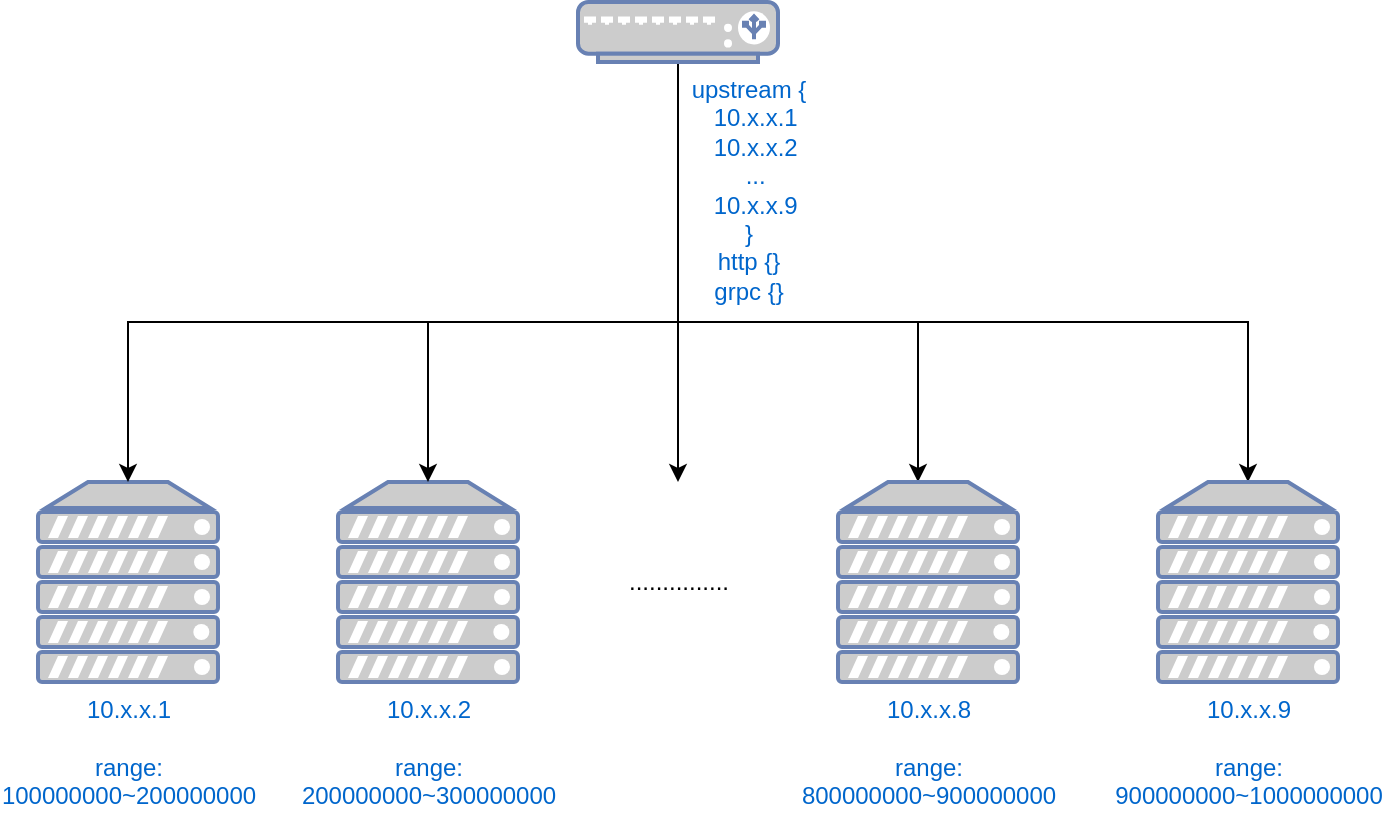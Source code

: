 <mxfile version="12.6.5" type="device"><diagram id="naLZFGUnSFfGqFf5ZPm8" name="Page-1"><mxGraphModel dx="1143" dy="700" grid="1" gridSize="10" guides="1" tooltips="1" connect="1" arrows="1" fold="1" page="1" pageScale="1" pageWidth="827" pageHeight="1169" math="0" shadow="0"><root><mxCell id="0"/><mxCell id="1" parent="0"/><mxCell id="2Ioebxai4T9G-80Gpn0P-1" value="10.x.x.1&lt;br&gt;&lt;br&gt;range:&lt;br&gt;100000000~200000000" style="fontColor=#0066CC;verticalAlign=top;verticalLabelPosition=bottom;labelPosition=center;align=center;html=1;outlineConnect=0;fillColor=#CCCCCC;strokeColor=#6881B3;gradientColor=none;gradientDirection=north;strokeWidth=2;shape=mxgraph.networks.server;" vertex="1" parent="1"><mxGeometry x="70" y="280" width="90" height="100" as="geometry"/></mxCell><mxCell id="2Ioebxai4T9G-80Gpn0P-2" value="10.x.x.2&lt;br&gt;&lt;br&gt;range:&lt;br&gt;200000000~300000000" style="fontColor=#0066CC;verticalAlign=top;verticalLabelPosition=bottom;labelPosition=center;align=center;html=1;outlineConnect=0;fillColor=#CCCCCC;strokeColor=#6881B3;gradientColor=none;gradientDirection=north;strokeWidth=2;shape=mxgraph.networks.server;" vertex="1" parent="1"><mxGeometry x="220" y="280" width="90" height="100" as="geometry"/></mxCell><mxCell id="2Ioebxai4T9G-80Gpn0P-4" style="edgeStyle=orthogonalEdgeStyle;rounded=0;orthogonalLoop=1;jettySize=auto;html=1;" edge="1" parent="1" source="2Ioebxai4T9G-80Gpn0P-3" target="2Ioebxai4T9G-80Gpn0P-1"><mxGeometry relative="1" as="geometry"><Array as="points"><mxPoint x="390" y="200"/><mxPoint x="115" y="200"/></Array></mxGeometry></mxCell><mxCell id="2Ioebxai4T9G-80Gpn0P-5" style="edgeStyle=orthogonalEdgeStyle;rounded=0;orthogonalLoop=1;jettySize=auto;html=1;" edge="1" parent="1" source="2Ioebxai4T9G-80Gpn0P-3" target="2Ioebxai4T9G-80Gpn0P-2"><mxGeometry relative="1" as="geometry"><Array as="points"><mxPoint x="390" y="200"/><mxPoint x="265" y="200"/></Array></mxGeometry></mxCell><mxCell id="2Ioebxai4T9G-80Gpn0P-8" style="edgeStyle=orthogonalEdgeStyle;rounded=0;orthogonalLoop=1;jettySize=auto;html=1;" edge="1" parent="1" source="2Ioebxai4T9G-80Gpn0P-3" target="2Ioebxai4T9G-80Gpn0P-6"><mxGeometry relative="1" as="geometry"><Array as="points"><mxPoint x="390" y="200"/><mxPoint x="510" y="200"/></Array></mxGeometry></mxCell><mxCell id="2Ioebxai4T9G-80Gpn0P-9" style="edgeStyle=orthogonalEdgeStyle;rounded=0;orthogonalLoop=1;jettySize=auto;html=1;" edge="1" parent="1" source="2Ioebxai4T9G-80Gpn0P-3" target="2Ioebxai4T9G-80Gpn0P-7"><mxGeometry relative="1" as="geometry"><Array as="points"><mxPoint x="390" y="200"/><mxPoint x="675" y="200"/></Array></mxGeometry></mxCell><mxCell id="2Ioebxai4T9G-80Gpn0P-12" style="edgeStyle=orthogonalEdgeStyle;rounded=0;orthogonalLoop=1;jettySize=auto;html=1;" edge="1" parent="1" source="2Ioebxai4T9G-80Gpn0P-3"><mxGeometry relative="1" as="geometry"><mxPoint x="390" y="280" as="targetPoint"/></mxGeometry></mxCell><mxCell id="2Ioebxai4T9G-80Gpn0P-3" value="&lt;div&gt;&amp;nbsp; &amp;nbsp; &amp;nbsp; &amp;nbsp; &amp;nbsp; &amp;nbsp; &amp;nbsp; &amp;nbsp; &amp;nbsp; &amp;nbsp; &amp;nbsp;upstream {&lt;/div&gt;&lt;div&gt;&amp;nbsp; &amp;nbsp; &amp;nbsp; &amp;nbsp; &amp;nbsp; &amp;nbsp; &amp;nbsp; &amp;nbsp; &amp;nbsp; &amp;nbsp; &amp;nbsp; &amp;nbsp;10.x.x.1&lt;/div&gt;&lt;div&gt;&amp;nbsp; &amp;nbsp; &amp;nbsp; &amp;nbsp; &amp;nbsp; &amp;nbsp; &amp;nbsp; &amp;nbsp; &amp;nbsp; &amp;nbsp; &amp;nbsp; &amp;nbsp;10.x.x.2&lt;/div&gt;&lt;div&gt;&amp;nbsp; &amp;nbsp; &amp;nbsp; &amp;nbsp; &amp;nbsp; &amp;nbsp; &amp;nbsp; &amp;nbsp; &amp;nbsp; &amp;nbsp; &amp;nbsp; &amp;nbsp;...&lt;/div&gt;&lt;div&gt;&amp;nbsp; &amp;nbsp; &amp;nbsp; &amp;nbsp; &amp;nbsp; &amp;nbsp; &amp;nbsp; &amp;nbsp; &amp;nbsp; &amp;nbsp; &amp;nbsp; &amp;nbsp;10.x.x.9&lt;/div&gt;&lt;div&gt;&amp;nbsp; &amp;nbsp; &amp;nbsp; &amp;nbsp; &amp;nbsp; &amp;nbsp; &amp;nbsp; &amp;nbsp; &amp;nbsp; &amp;nbsp; &amp;nbsp;}&lt;/div&gt;&lt;div&gt;&amp;nbsp; &amp;nbsp; &amp;nbsp; &amp;nbsp; &amp;nbsp; &amp;nbsp; &amp;nbsp; &amp;nbsp; &amp;nbsp; &amp;nbsp; &amp;nbsp;http {}&lt;/div&gt;&lt;div&gt;&amp;nbsp; &amp;nbsp; &amp;nbsp; &amp;nbsp; &amp;nbsp; &amp;nbsp; &amp;nbsp; &amp;nbsp; &amp;nbsp; &amp;nbsp; &amp;nbsp;grpc {}&lt;/div&gt;&lt;div&gt;&lt;br&gt;&lt;/div&gt;" style="fontColor=#0066CC;verticalAlign=top;verticalLabelPosition=bottom;labelPosition=center;align=center;html=1;outlineConnect=0;fillColor=#CCCCCC;strokeColor=#6881B3;gradientColor=none;gradientDirection=north;strokeWidth=2;shape=mxgraph.networks.load_balancer;" vertex="1" parent="1"><mxGeometry x="340" y="40" width="100" height="30" as="geometry"/></mxCell><mxCell id="2Ioebxai4T9G-80Gpn0P-6" value="10.x.x.8&lt;br&gt;&lt;br&gt;range:&lt;br&gt;800000000~900000000" style="fontColor=#0066CC;verticalAlign=top;verticalLabelPosition=bottom;labelPosition=center;align=center;html=1;outlineConnect=0;fillColor=#CCCCCC;strokeColor=#6881B3;gradientColor=none;gradientDirection=north;strokeWidth=2;shape=mxgraph.networks.server;" vertex="1" parent="1"><mxGeometry x="470" y="280" width="90" height="100" as="geometry"/></mxCell><mxCell id="2Ioebxai4T9G-80Gpn0P-7" value="10.x.x.9&lt;br&gt;&lt;br&gt;range:&lt;br&gt;900000000~1000000000" style="fontColor=#0066CC;verticalAlign=top;verticalLabelPosition=bottom;labelPosition=center;align=center;html=1;outlineConnect=0;fillColor=#CCCCCC;strokeColor=#6881B3;gradientColor=none;gradientDirection=north;strokeWidth=2;shape=mxgraph.networks.server;" vertex="1" parent="1"><mxGeometry x="630" y="280" width="90" height="100" as="geometry"/></mxCell><mxCell id="2Ioebxai4T9G-80Gpn0P-11" value="..............." style="text;html=1;align=center;verticalAlign=middle;resizable=0;points=[];autosize=1;" vertex="1" parent="1"><mxGeometry x="355" y="320" width="70" height="20" as="geometry"/></mxCell></root></mxGraphModel></diagram></mxfile>